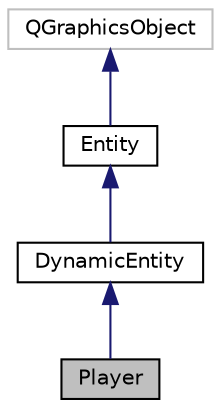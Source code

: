 digraph "Player"
{
  edge [fontname="Helvetica",fontsize="10",labelfontname="Helvetica",labelfontsize="10"];
  node [fontname="Helvetica",fontsize="10",shape=record];
  Node0 [label="Player",height=0.2,width=0.4,color="black", fillcolor="grey75", style="filled", fontcolor="black"];
  Node1 -> Node0 [dir="back",color="midnightblue",fontsize="10",style="solid"];
  Node1 [label="DynamicEntity",height=0.2,width=0.4,color="black", fillcolor="white", style="filled",URL="$class_dynamic_entity.html",tooltip="Provides a base for all entities that are moving on the scene. "];
  Node2 -> Node1 [dir="back",color="midnightblue",fontsize="10",style="solid"];
  Node2 [label="Entity",height=0.2,width=0.4,color="black", fillcolor="white", style="filled",URL="$class_entity.html",tooltip="Provides a drawing base for all objects. "];
  Node3 -> Node2 [dir="back",color="midnightblue",fontsize="10",style="solid"];
  Node3 [label="QGraphicsObject",height=0.2,width=0.4,color="grey75", fillcolor="white", style="filled"];
}
